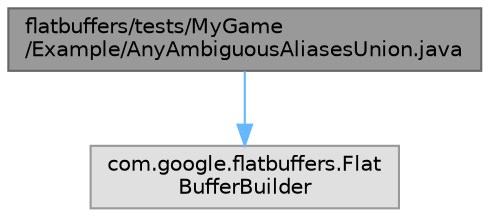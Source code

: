 digraph "flatbuffers/tests/MyGame/Example/AnyAmbiguousAliasesUnion.java"
{
 // LATEX_PDF_SIZE
  bgcolor="transparent";
  edge [fontname=Helvetica,fontsize=10,labelfontname=Helvetica,labelfontsize=10];
  node [fontname=Helvetica,fontsize=10,shape=box,height=0.2,width=0.4];
  Node1 [id="Node000001",label="flatbuffers/tests/MyGame\l/Example/AnyAmbiguousAliasesUnion.java",height=0.2,width=0.4,color="gray40", fillcolor="grey60", style="filled", fontcolor="black",tooltip=" "];
  Node1 -> Node2 [id="edge1_Node000001_Node000002",color="steelblue1",style="solid",tooltip=" "];
  Node2 [id="Node000002",label="com.google.flatbuffers.Flat\lBufferBuilder",height=0.2,width=0.4,color="grey60", fillcolor="#E0E0E0", style="filled",tooltip=" "];
}
